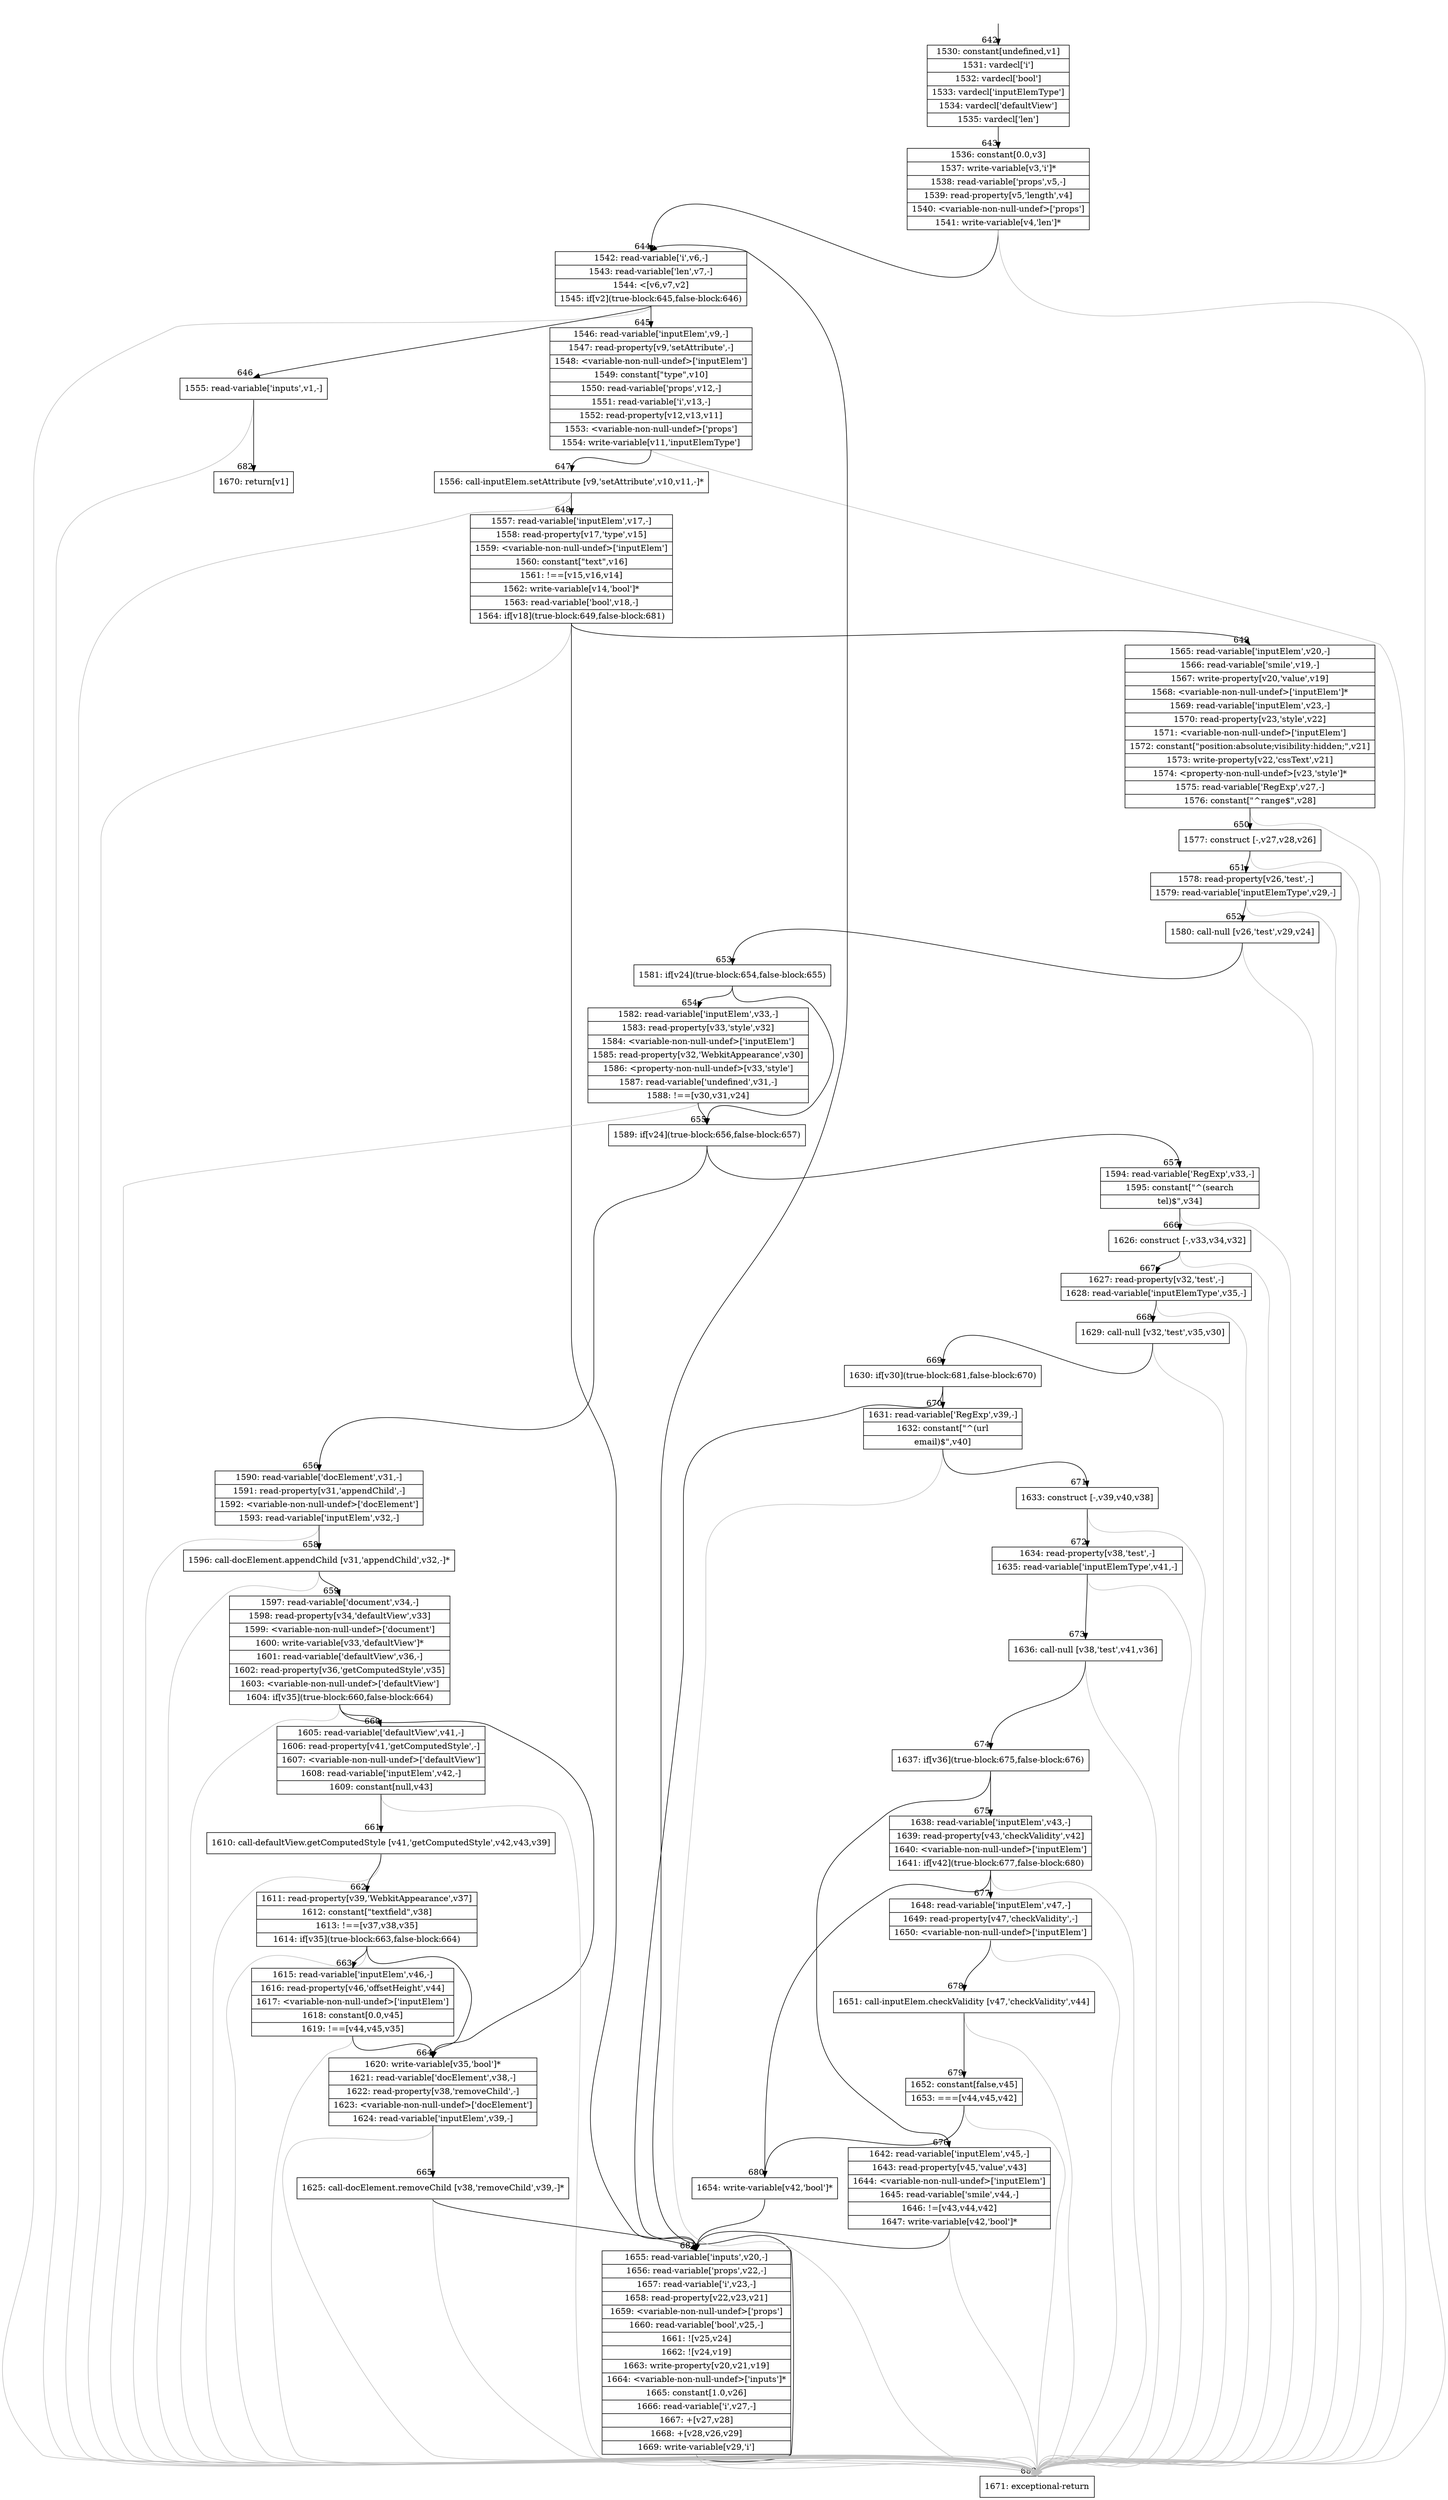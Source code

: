 digraph {
rankdir="TD"
BB_entry66[shape=none,label=""];
BB_entry66 -> BB642 [tailport=s, headport=n, headlabel="    642"]
BB642 [shape=record label="{1530: constant[undefined,v1]|1531: vardecl['i']|1532: vardecl['bool']|1533: vardecl['inputElemType']|1534: vardecl['defaultView']|1535: vardecl['len']}" ] 
BB642 -> BB643 [tailport=s, headport=n, headlabel="      643"]
BB643 [shape=record label="{1536: constant[0.0,v3]|1537: write-variable[v3,'i']*|1538: read-variable['props',v5,-]|1539: read-property[v5,'length',v4]|1540: \<variable-non-null-undef\>['props']|1541: write-variable[v4,'len']*}" ] 
BB643 -> BB644 [tailport=s, headport=n, headlabel="      644"]
BB643 -> BB683 [tailport=s, headport=n, color=gray, headlabel="      683"]
BB644 [shape=record label="{1542: read-variable['i',v6,-]|1543: read-variable['len',v7,-]|1544: \<[v6,v7,v2]|1545: if[v2](true-block:645,false-block:646)}" ] 
BB644 -> BB645 [tailport=s, headport=n, headlabel="      645"]
BB644 -> BB646 [tailport=s, headport=n, headlabel="      646"]
BB644 -> BB683 [tailport=s, headport=n, color=gray]
BB645 [shape=record label="{1546: read-variable['inputElem',v9,-]|1547: read-property[v9,'setAttribute',-]|1548: \<variable-non-null-undef\>['inputElem']|1549: constant[\"type\",v10]|1550: read-variable['props',v12,-]|1551: read-variable['i',v13,-]|1552: read-property[v12,v13,v11]|1553: \<variable-non-null-undef\>['props']|1554: write-variable[v11,'inputElemType']}" ] 
BB645 -> BB647 [tailport=s, headport=n, headlabel="      647"]
BB645 -> BB683 [tailport=s, headport=n, color=gray]
BB646 [shape=record label="{1555: read-variable['inputs',v1,-]}" ] 
BB646 -> BB682 [tailport=s, headport=n, headlabel="      682"]
BB646 -> BB683 [tailport=s, headport=n, color=gray]
BB647 [shape=record label="{1556: call-inputElem.setAttribute [v9,'setAttribute',v10,v11,-]*}" ] 
BB647 -> BB648 [tailport=s, headport=n, headlabel="      648"]
BB647 -> BB683 [tailport=s, headport=n, color=gray]
BB648 [shape=record label="{1557: read-variable['inputElem',v17,-]|1558: read-property[v17,'type',v15]|1559: \<variable-non-null-undef\>['inputElem']|1560: constant[\"text\",v16]|1561: !==[v15,v16,v14]|1562: write-variable[v14,'bool']*|1563: read-variable['bool',v18,-]|1564: if[v18](true-block:649,false-block:681)}" ] 
BB648 -> BB649 [tailport=s, headport=n, headlabel="      649"]
BB648 -> BB681 [tailport=s, headport=n, headlabel="      681"]
BB648 -> BB683 [tailport=s, headport=n, color=gray]
BB649 [shape=record label="{1565: read-variable['inputElem',v20,-]|1566: read-variable['smile',v19,-]|1567: write-property[v20,'value',v19]|1568: \<variable-non-null-undef\>['inputElem']*|1569: read-variable['inputElem',v23,-]|1570: read-property[v23,'style',v22]|1571: \<variable-non-null-undef\>['inputElem']|1572: constant[\"position:absolute;visibility:hidden;\",v21]|1573: write-property[v22,'cssText',v21]|1574: \<property-non-null-undef\>[v23,'style']*|1575: read-variable['RegExp',v27,-]|1576: constant[\"^range$\",v28]}" ] 
BB649 -> BB650 [tailport=s, headport=n, headlabel="      650"]
BB649 -> BB683 [tailport=s, headport=n, color=gray]
BB650 [shape=record label="{1577: construct [-,v27,v28,v26]}" ] 
BB650 -> BB651 [tailport=s, headport=n, headlabel="      651"]
BB650 -> BB683 [tailport=s, headport=n, color=gray]
BB651 [shape=record label="{1578: read-property[v26,'test',-]|1579: read-variable['inputElemType',v29,-]}" ] 
BB651 -> BB652 [tailport=s, headport=n, headlabel="      652"]
BB651 -> BB683 [tailport=s, headport=n, color=gray]
BB652 [shape=record label="{1580: call-null [v26,'test',v29,v24]}" ] 
BB652 -> BB653 [tailport=s, headport=n, headlabel="      653"]
BB652 -> BB683 [tailport=s, headport=n, color=gray]
BB653 [shape=record label="{1581: if[v24](true-block:654,false-block:655)}" ] 
BB653 -> BB655 [tailport=s, headport=n, headlabel="      655"]
BB653 -> BB654 [tailport=s, headport=n, headlabel="      654"]
BB654 [shape=record label="{1582: read-variable['inputElem',v33,-]|1583: read-property[v33,'style',v32]|1584: \<variable-non-null-undef\>['inputElem']|1585: read-property[v32,'WebkitAppearance',v30]|1586: \<property-non-null-undef\>[v33,'style']|1587: read-variable['undefined',v31,-]|1588: !==[v30,v31,v24]}" ] 
BB654 -> BB655 [tailport=s, headport=n]
BB654 -> BB683 [tailport=s, headport=n, color=gray]
BB655 [shape=record label="{1589: if[v24](true-block:656,false-block:657)}" ] 
BB655 -> BB656 [tailport=s, headport=n, headlabel="      656"]
BB655 -> BB657 [tailport=s, headport=n, headlabel="      657"]
BB656 [shape=record label="{1590: read-variable['docElement',v31,-]|1591: read-property[v31,'appendChild',-]|1592: \<variable-non-null-undef\>['docElement']|1593: read-variable['inputElem',v32,-]}" ] 
BB656 -> BB658 [tailport=s, headport=n, headlabel="      658"]
BB656 -> BB683 [tailport=s, headport=n, color=gray]
BB657 [shape=record label="{1594: read-variable['RegExp',v33,-]|1595: constant[\"^(search|tel)$\",v34]}" ] 
BB657 -> BB666 [tailport=s, headport=n, headlabel="      666"]
BB657 -> BB683 [tailport=s, headport=n, color=gray]
BB658 [shape=record label="{1596: call-docElement.appendChild [v31,'appendChild',v32,-]*}" ] 
BB658 -> BB659 [tailport=s, headport=n, headlabel="      659"]
BB658 -> BB683 [tailport=s, headport=n, color=gray]
BB659 [shape=record label="{1597: read-variable['document',v34,-]|1598: read-property[v34,'defaultView',v33]|1599: \<variable-non-null-undef\>['document']|1600: write-variable[v33,'defaultView']*|1601: read-variable['defaultView',v36,-]|1602: read-property[v36,'getComputedStyle',v35]|1603: \<variable-non-null-undef\>['defaultView']|1604: if[v35](true-block:660,false-block:664)}" ] 
BB659 -> BB664 [tailport=s, headport=n, headlabel="      664"]
BB659 -> BB660 [tailport=s, headport=n, headlabel="      660"]
BB659 -> BB683 [tailport=s, headport=n, color=gray]
BB660 [shape=record label="{1605: read-variable['defaultView',v41,-]|1606: read-property[v41,'getComputedStyle',-]|1607: \<variable-non-null-undef\>['defaultView']|1608: read-variable['inputElem',v42,-]|1609: constant[null,v43]}" ] 
BB660 -> BB661 [tailport=s, headport=n, headlabel="      661"]
BB660 -> BB683 [tailport=s, headport=n, color=gray]
BB661 [shape=record label="{1610: call-defaultView.getComputedStyle [v41,'getComputedStyle',v42,v43,v39]}" ] 
BB661 -> BB662 [tailport=s, headport=n, headlabel="      662"]
BB661 -> BB683 [tailport=s, headport=n, color=gray]
BB662 [shape=record label="{1611: read-property[v39,'WebkitAppearance',v37]|1612: constant[\"textfield\",v38]|1613: !==[v37,v38,v35]|1614: if[v35](true-block:663,false-block:664)}" ] 
BB662 -> BB664 [tailport=s, headport=n]
BB662 -> BB663 [tailport=s, headport=n, headlabel="      663"]
BB662 -> BB683 [tailport=s, headport=n, color=gray]
BB663 [shape=record label="{1615: read-variable['inputElem',v46,-]|1616: read-property[v46,'offsetHeight',v44]|1617: \<variable-non-null-undef\>['inputElem']|1618: constant[0.0,v45]|1619: !==[v44,v45,v35]}" ] 
BB663 -> BB664 [tailport=s, headport=n]
BB663 -> BB683 [tailport=s, headport=n, color=gray]
BB664 [shape=record label="{1620: write-variable[v35,'bool']*|1621: read-variable['docElement',v38,-]|1622: read-property[v38,'removeChild',-]|1623: \<variable-non-null-undef\>['docElement']|1624: read-variable['inputElem',v39,-]}" ] 
BB664 -> BB665 [tailport=s, headport=n, headlabel="      665"]
BB664 -> BB683 [tailport=s, headport=n, color=gray]
BB665 [shape=record label="{1625: call-docElement.removeChild [v38,'removeChild',v39,-]*}" ] 
BB665 -> BB681 [tailport=s, headport=n]
BB665 -> BB683 [tailport=s, headport=n, color=gray]
BB666 [shape=record label="{1626: construct [-,v33,v34,v32]}" ] 
BB666 -> BB667 [tailport=s, headport=n, headlabel="      667"]
BB666 -> BB683 [tailport=s, headport=n, color=gray]
BB667 [shape=record label="{1627: read-property[v32,'test',-]|1628: read-variable['inputElemType',v35,-]}" ] 
BB667 -> BB668 [tailport=s, headport=n, headlabel="      668"]
BB667 -> BB683 [tailport=s, headport=n, color=gray]
BB668 [shape=record label="{1629: call-null [v32,'test',v35,v30]}" ] 
BB668 -> BB669 [tailport=s, headport=n, headlabel="      669"]
BB668 -> BB683 [tailport=s, headport=n, color=gray]
BB669 [shape=record label="{1630: if[v30](true-block:681,false-block:670)}" ] 
BB669 -> BB681 [tailport=s, headport=n]
BB669 -> BB670 [tailport=s, headport=n, headlabel="      670"]
BB670 [shape=record label="{1631: read-variable['RegExp',v39,-]|1632: constant[\"^(url|email)$\",v40]}" ] 
BB670 -> BB671 [tailport=s, headport=n, headlabel="      671"]
BB670 -> BB683 [tailport=s, headport=n, color=gray]
BB671 [shape=record label="{1633: construct [-,v39,v40,v38]}" ] 
BB671 -> BB672 [tailport=s, headport=n, headlabel="      672"]
BB671 -> BB683 [tailport=s, headport=n, color=gray]
BB672 [shape=record label="{1634: read-property[v38,'test',-]|1635: read-variable['inputElemType',v41,-]}" ] 
BB672 -> BB673 [tailport=s, headport=n, headlabel="      673"]
BB672 -> BB683 [tailport=s, headport=n, color=gray]
BB673 [shape=record label="{1636: call-null [v38,'test',v41,v36]}" ] 
BB673 -> BB674 [tailport=s, headport=n, headlabel="      674"]
BB673 -> BB683 [tailport=s, headport=n, color=gray]
BB674 [shape=record label="{1637: if[v36](true-block:675,false-block:676)}" ] 
BB674 -> BB675 [tailport=s, headport=n, headlabel="      675"]
BB674 -> BB676 [tailport=s, headport=n, headlabel="      676"]
BB675 [shape=record label="{1638: read-variable['inputElem',v43,-]|1639: read-property[v43,'checkValidity',v42]|1640: \<variable-non-null-undef\>['inputElem']|1641: if[v42](true-block:677,false-block:680)}" ] 
BB675 -> BB680 [tailport=s, headport=n, headlabel="      680"]
BB675 -> BB677 [tailport=s, headport=n, headlabel="      677"]
BB675 -> BB683 [tailport=s, headport=n, color=gray]
BB676 [shape=record label="{1642: read-variable['inputElem',v45,-]|1643: read-property[v45,'value',v43]|1644: \<variable-non-null-undef\>['inputElem']|1645: read-variable['smile',v44,-]|1646: !=[v43,v44,v42]|1647: write-variable[v42,'bool']*}" ] 
BB676 -> BB681 [tailport=s, headport=n]
BB676 -> BB683 [tailport=s, headport=n, color=gray]
BB677 [shape=record label="{1648: read-variable['inputElem',v47,-]|1649: read-property[v47,'checkValidity',-]|1650: \<variable-non-null-undef\>['inputElem']}" ] 
BB677 -> BB678 [tailport=s, headport=n, headlabel="      678"]
BB677 -> BB683 [tailport=s, headport=n, color=gray]
BB678 [shape=record label="{1651: call-inputElem.checkValidity [v47,'checkValidity',v44]}" ] 
BB678 -> BB679 [tailport=s, headport=n, headlabel="      679"]
BB678 -> BB683 [tailport=s, headport=n, color=gray]
BB679 [shape=record label="{1652: constant[false,v45]|1653: ===[v44,v45,v42]}" ] 
BB679 -> BB680 [tailport=s, headport=n]
BB679 -> BB683 [tailport=s, headport=n, color=gray]
BB680 [shape=record label="{1654: write-variable[v42,'bool']*}" ] 
BB680 -> BB681 [tailport=s, headport=n]
BB681 [shape=record label="{1655: read-variable['inputs',v20,-]|1656: read-variable['props',v22,-]|1657: read-variable['i',v23,-]|1658: read-property[v22,v23,v21]|1659: \<variable-non-null-undef\>['props']|1660: read-variable['bool',v25,-]|1661: ![v25,v24]|1662: ![v24,v19]|1663: write-property[v20,v21,v19]|1664: \<variable-non-null-undef\>['inputs']*|1665: constant[1.0,v26]|1666: read-variable['i',v27,-]|1667: +[v27,v28]|1668: +[v28,v26,v29]|1669: write-variable[v29,'i']}" ] 
BB681 -> BB644 [tailport=s, headport=n]
BB681 -> BB683 [tailport=s, headport=n, color=gray]
BB682 [shape=record label="{1670: return[v1]}" ] 
BB683 [shape=record label="{1671: exceptional-return}" ] 
//#$~ 584
}
